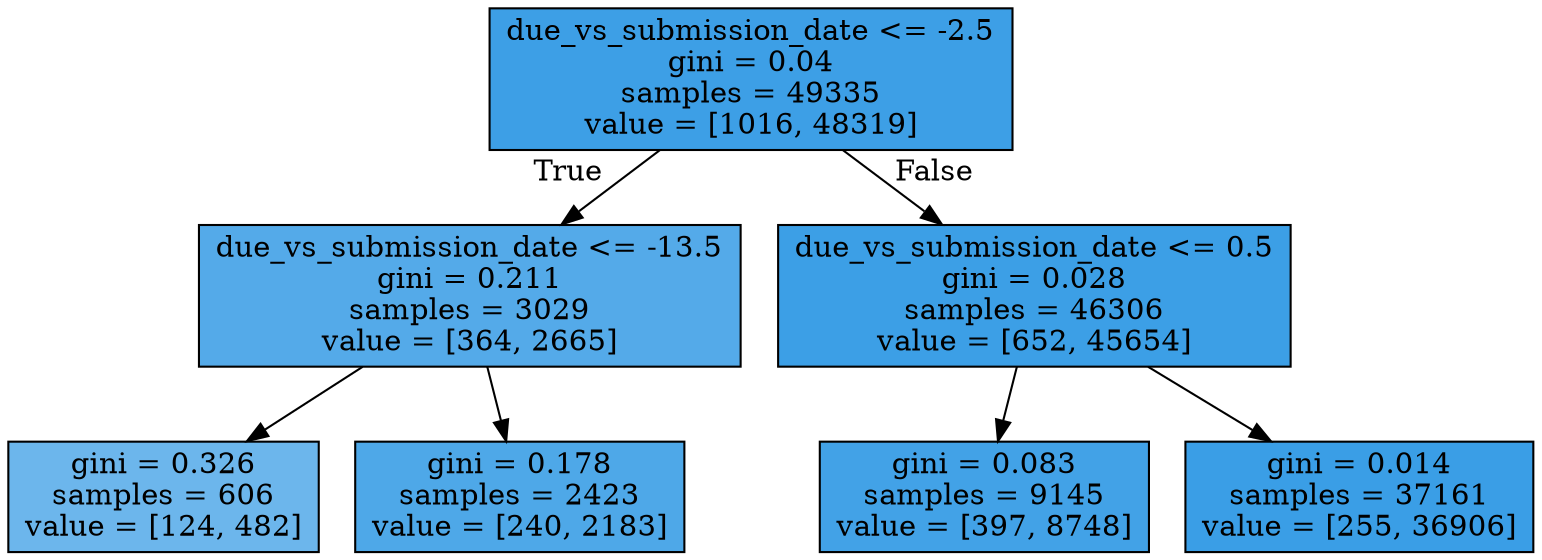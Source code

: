 digraph Tree {
node [shape=box, style="filled", color="black"] ;
0 [label="due_vs_submission_date <= -2.5\ngini = 0.04\nsamples = 49335\nvalue = [1016, 48319]", fillcolor="#399de5fa"] ;
1 [label="due_vs_submission_date <= -13.5\ngini = 0.211\nsamples = 3029\nvalue = [364, 2665]", fillcolor="#399de5dc"] ;
0 -> 1 [labeldistance=2.5, labelangle=45, headlabel="True"] ;
2 [label="gini = 0.326\nsamples = 606\nvalue = [124, 482]", fillcolor="#399de5bd"] ;
1 -> 2 ;
3 [label="gini = 0.178\nsamples = 2423\nvalue = [240, 2183]", fillcolor="#399de5e3"] ;
1 -> 3 ;
4 [label="due_vs_submission_date <= 0.5\ngini = 0.028\nsamples = 46306\nvalue = [652, 45654]", fillcolor="#399de5fb"] ;
0 -> 4 [labeldistance=2.5, labelangle=-45, headlabel="False"] ;
5 [label="gini = 0.083\nsamples = 9145\nvalue = [397, 8748]", fillcolor="#399de5f3"] ;
4 -> 5 ;
6 [label="gini = 0.014\nsamples = 37161\nvalue = [255, 36906]", fillcolor="#399de5fd"] ;
4 -> 6 ;
}